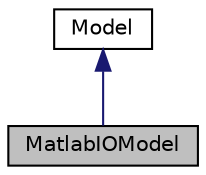 digraph "MatlabIOModel"
{
  edge [fontname="Helvetica",fontsize="10",labelfontname="Helvetica",labelfontsize="10"];
  node [fontname="Helvetica",fontsize="10",shape=record];
  Node1 [label="MatlabIOModel",height=0.2,width=0.4,color="black", fillcolor="grey75", style="filled", fontcolor="black"];
  Node2 -> Node1 [dir="back",color="midnightblue",fontsize="10",style="solid"];
  Node2 [label="Model",height=0.2,width=0.4,color="black", fillcolor="white", style="filled",URL="$classModel.html",tooltip="Monolithic container class for storing model parameters. "];
}
